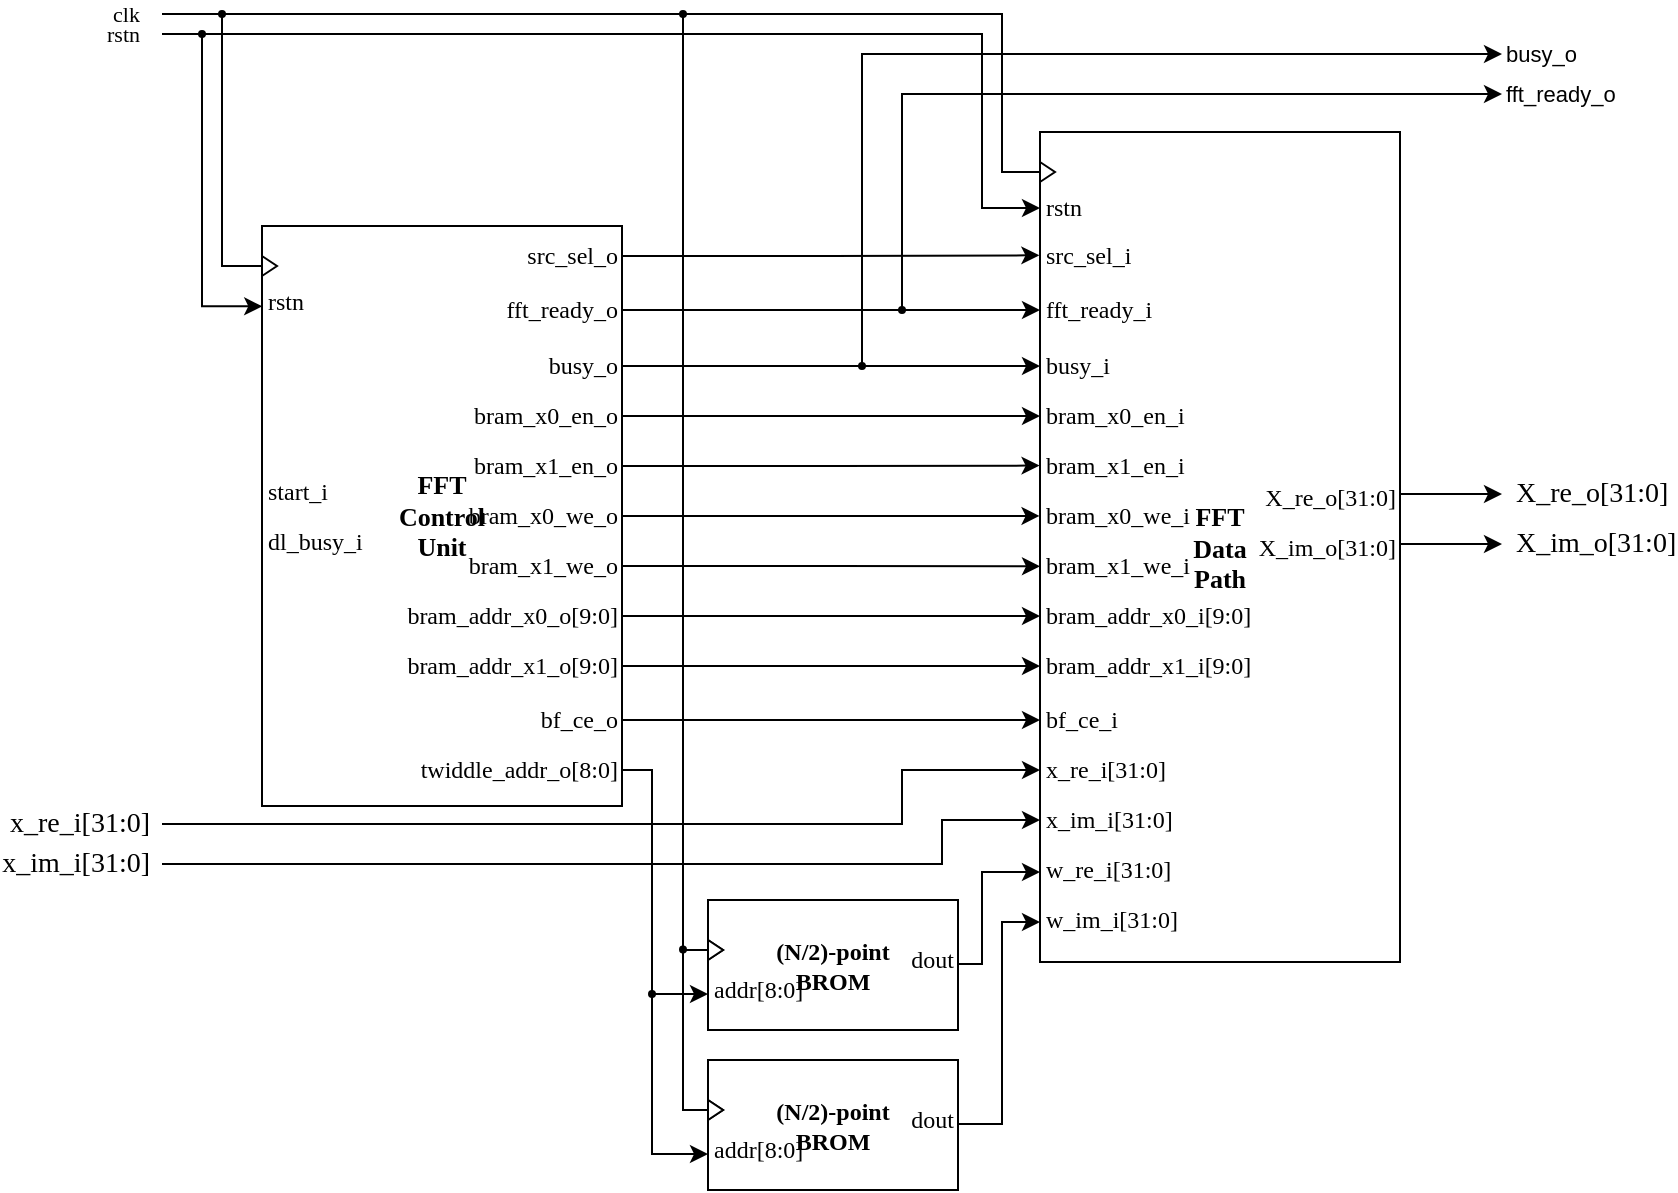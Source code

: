 <mxfile version="25.0.3">
  <diagram name="Page-1" id="Juiqj6YkxCS37qnOwY-p">
    <mxGraphModel dx="1195" dy="638" grid="1" gridSize="5" guides="1" tooltips="1" connect="1" arrows="1" fold="1" page="1" pageScale="1" pageWidth="850" pageHeight="1100" math="0" shadow="0">
      <root>
        <mxCell id="0" />
        <mxCell id="1" parent="0" />
        <mxCell id="6dm7ZZ2Ce49l9A71G7zG-19" value="clk" style="endArrow=none;html=1;rounded=0;align=right;fontFamily=NewsGotT;" parent="1" edge="1">
          <mxGeometry x="-1" y="-10" width="50" height="50" relative="1" as="geometry">
            <mxPoint x="90" y="40" as="sourcePoint" />
            <mxPoint x="400" y="40" as="targetPoint" />
            <mxPoint x="-10" y="-10" as="offset" />
          </mxGeometry>
        </mxCell>
        <mxCell id="6dm7ZZ2Ce49l9A71G7zG-20" value="rstn" style="endArrow=none;html=1;rounded=0;align=right;labelBackgroundColor=none;fontFamily=NewsGotT;" parent="1" edge="1">
          <mxGeometry x="-1" y="-10" width="50" height="50" relative="1" as="geometry">
            <mxPoint x="90" y="50" as="sourcePoint" />
            <mxPoint x="390" y="50" as="targetPoint" />
            <mxPoint x="-10" y="-10" as="offset" />
          </mxGeometry>
        </mxCell>
        <mxCell id="6dm7ZZ2Ce49l9A71G7zG-23" value="" style="endArrow=classic;html=1;rounded=0;edgeStyle=orthogonalEdgeStyle;startArrow=oval;startFill=1;startSize=3;entryX=0.004;entryY=0.607;entryDx=0;entryDy=0;entryPerimeter=0;endFill=1;" parent="1" target="GUa0Qi7QkAxoq6VWGlQY-3" edge="1">
          <mxGeometry width="50" height="50" relative="1" as="geometry">
            <mxPoint x="110" y="50" as="sourcePoint" />
            <mxPoint x="135.05" y="135.24" as="targetPoint" />
            <Array as="points">
              <mxPoint x="110" y="186" />
            </Array>
          </mxGeometry>
        </mxCell>
        <mxCell id="GUa0Qi7QkAxoq6VWGlQY-2" value="&lt;div&gt;&lt;span&gt;FFT&lt;/span&gt;&lt;/div&gt;&lt;div&gt;&lt;span&gt;Control&lt;/span&gt;&lt;/div&gt;&lt;div&gt;&lt;span&gt;Unit&lt;br&gt;&lt;/span&gt;&lt;/div&gt;" style="rounded=0;whiteSpace=wrap;html=1;fontFamily=NewsGotT;fontSize=13;fontStyle=1" vertex="1" parent="1">
          <mxGeometry x="140" y="146" width="180" height="290" as="geometry" />
        </mxCell>
        <mxCell id="GUa0Qi7QkAxoq6VWGlQY-3" value="rstn" style="text;html=1;align=left;verticalAlign=middle;resizable=0;points=[];autosize=1;strokeColor=none;fillColor=none;spacing=0;fontFamily=NewsGotT;spacingLeft=3;spacingRight=-10;spacingBottom=-2;spacingTop=-2;" vertex="1" parent="1">
          <mxGeometry x="140" y="174" width="30" height="20" as="geometry" />
        </mxCell>
        <mxCell id="GUa0Qi7QkAxoq6VWGlQY-4" value="start_i" style="text;html=1;align=left;verticalAlign=middle;resizable=0;points=[];autosize=1;strokeColor=none;fillColor=none;spacing=0;fontFamily=NewsGotT;spacingLeft=3;spacingRight=-10;spacingBottom=-2;spacingTop=-2;" vertex="1" parent="1">
          <mxGeometry x="140" y="268.5" width="35" height="20" as="geometry" />
        </mxCell>
        <mxCell id="GUa0Qi7QkAxoq6VWGlQY-5" value="dl_busy_i" style="text;html=1;align=left;verticalAlign=middle;resizable=0;points=[];autosize=1;strokeColor=none;fillColor=none;spacing=0;fontFamily=NewsGotT;spacingLeft=3;spacingRight=-10;spacingBottom=-2;spacingTop=-2;" vertex="1" parent="1">
          <mxGeometry x="140" y="293.5" width="50" height="20" as="geometry" />
        </mxCell>
        <mxCell id="GUa0Qi7QkAxoq6VWGlQY-8" value="" style="triangle;whiteSpace=wrap;html=1;fontFamily=NewsGotT;movable=1;resizable=1;rotatable=1;deletable=1;editable=1;locked=0;connectable=1;container=0;points=[[0,0.5,0,0,0]];" vertex="1" parent="1">
          <mxGeometry x="140" y="161" width="7.5" height="10" as="geometry" />
        </mxCell>
        <mxCell id="GUa0Qi7QkAxoq6VWGlQY-9" value="src_sel_o" style="text;html=1;align=right;verticalAlign=middle;resizable=0;points=[];autosize=1;strokeColor=none;fillColor=none;fontFamily=NewsGotT;fontSize=12;fontColor=default;spacing=0;spacingRight=3;spacingLeft=-9;spacingBottom=-2;spacingTop=-2;" vertex="1" parent="1">
          <mxGeometry x="270" y="151" width="50" height="20" as="geometry" />
        </mxCell>
        <mxCell id="GUa0Qi7QkAxoq6VWGlQY-10" value="fft_ready_o" style="text;html=1;align=right;verticalAlign=middle;resizable=0;points=[];autosize=1;strokeColor=none;fillColor=none;fontFamily=NewsGotT;fontSize=12;fontColor=default;spacing=0;spacingRight=3;spacingLeft=-9;spacingBottom=-2;spacingTop=-2;" vertex="1" parent="1">
          <mxGeometry x="265" y="178" width="55" height="20" as="geometry" />
        </mxCell>
        <mxCell id="GUa0Qi7QkAxoq6VWGlQY-11" value="busy_o" style="text;html=1;align=right;verticalAlign=middle;resizable=0;points=[];autosize=1;strokeColor=none;fillColor=none;fontFamily=NewsGotT;fontSize=12;fontColor=default;spacing=0;spacingRight=3;spacingLeft=-9;spacingBottom=-2;spacingTop=-2;" vertex="1" parent="1">
          <mxGeometry x="280" y="206" width="40" height="20" as="geometry" />
        </mxCell>
        <mxCell id="GUa0Qi7QkAxoq6VWGlQY-55" style="edgeStyle=orthogonalEdgeStyle;rounded=0;orthogonalLoop=1;jettySize=auto;html=1;fontFamily=NewsGotT;fontSize=14;fontColor=default;fontStyle=1;" edge="1" parent="1" source="GUa0Qi7QkAxoq6VWGlQY-12" target="GUa0Qi7QkAxoq6VWGlQY-35">
          <mxGeometry relative="1" as="geometry" />
        </mxCell>
        <mxCell id="GUa0Qi7QkAxoq6VWGlQY-12" value="bram_addr_x0_o[9:0]" style="text;html=1;align=right;verticalAlign=middle;resizable=0;points=[];autosize=1;strokeColor=none;fillColor=none;fontFamily=NewsGotT;fontSize=12;fontColor=default;spacing=0;spacingRight=3;spacingLeft=-9;spacingBottom=-2;spacingTop=-2;" vertex="1" parent="1">
          <mxGeometry x="215" y="331" width="105" height="20" as="geometry" />
        </mxCell>
        <mxCell id="GUa0Qi7QkAxoq6VWGlQY-56" style="edgeStyle=orthogonalEdgeStyle;rounded=0;orthogonalLoop=1;jettySize=auto;html=1;fontFamily=NewsGotT;fontSize=14;fontColor=default;fontStyle=1;" edge="1" parent="1" source="GUa0Qi7QkAxoq6VWGlQY-13" target="GUa0Qi7QkAxoq6VWGlQY-36">
          <mxGeometry relative="1" as="geometry" />
        </mxCell>
        <mxCell id="GUa0Qi7QkAxoq6VWGlQY-13" value="bram_addr_x1_o[9:0]" style="text;html=1;align=right;verticalAlign=middle;resizable=0;points=[];autosize=1;strokeColor=none;fillColor=none;fontFamily=NewsGotT;fontSize=12;fontColor=default;spacing=0;spacingRight=3;spacingLeft=-9;spacingBottom=-2;spacingTop=-2;" vertex="1" parent="1">
          <mxGeometry x="215" y="356" width="105" height="20" as="geometry" />
        </mxCell>
        <mxCell id="GUa0Qi7QkAxoq6VWGlQY-14" value="bram_x0_en_o" style="text;html=1;align=right;verticalAlign=middle;resizable=0;points=[];autosize=1;strokeColor=none;fillColor=none;fontFamily=NewsGotT;fontSize=12;fontColor=default;spacing=0;spacingRight=3;spacingLeft=-9;spacingBottom=-2;spacingTop=-2;" vertex="1" parent="1">
          <mxGeometry x="245" y="231" width="75" height="20" as="geometry" />
        </mxCell>
        <mxCell id="GUa0Qi7QkAxoq6VWGlQY-15" value="bram_x1_en_o" style="text;html=1;align=right;verticalAlign=middle;resizable=0;points=[];autosize=1;strokeColor=none;fillColor=none;fontFamily=NewsGotT;fontSize=12;fontColor=default;spacing=0;spacingRight=3;spacingLeft=-9;spacingBottom=-2;spacingTop=-2;" vertex="1" parent="1">
          <mxGeometry x="245" y="256" width="75" height="20" as="geometry" />
        </mxCell>
        <mxCell id="GUa0Qi7QkAxoq6VWGlQY-16" value="bram_x1_we_o" style="text;html=1;align=right;verticalAlign=middle;resizable=0;points=[];autosize=1;strokeColor=none;fillColor=none;fontFamily=NewsGotT;fontSize=12;fontColor=default;spacing=0;spacingRight=3;spacingLeft=-9;spacingBottom=-2;spacingTop=-2;" vertex="1" parent="1">
          <mxGeometry x="245" y="306" width="75" height="20" as="geometry" />
        </mxCell>
        <mxCell id="GUa0Qi7QkAxoq6VWGlQY-17" value="bram_x0_we_o" style="text;html=1;align=right;verticalAlign=middle;resizable=0;points=[];autosize=1;strokeColor=none;fillColor=none;fontFamily=NewsGotT;fontSize=12;fontColor=default;spacing=0;spacingRight=3;spacingLeft=-9;spacingBottom=-2;spacingTop=-2;" vertex="1" parent="1">
          <mxGeometry x="245" y="281" width="75" height="20" as="geometry" />
        </mxCell>
        <mxCell id="GUa0Qi7QkAxoq6VWGlQY-57" style="edgeStyle=orthogonalEdgeStyle;rounded=0;orthogonalLoop=1;jettySize=auto;html=1;fontFamily=NewsGotT;fontSize=14;fontColor=default;fontStyle=1;" edge="1" parent="1" source="GUa0Qi7QkAxoq6VWGlQY-18" target="GUa0Qi7QkAxoq6VWGlQY-41">
          <mxGeometry relative="1" as="geometry" />
        </mxCell>
        <mxCell id="GUa0Qi7QkAxoq6VWGlQY-18" value="bf_ce_o" style="text;html=1;align=right;verticalAlign=middle;resizable=0;points=[];autosize=1;strokeColor=none;fillColor=none;fontFamily=NewsGotT;fontSize=12;fontColor=default;spacing=0;spacingRight=3;spacingLeft=-9;spacingBottom=-2;spacingTop=-2;" vertex="1" parent="1">
          <mxGeometry x="275" y="383" width="45" height="20" as="geometry" />
        </mxCell>
        <mxCell id="GUa0Qi7QkAxoq6VWGlQY-91" style="edgeStyle=orthogonalEdgeStyle;shape=connector;rounded=0;orthogonalLoop=1;jettySize=auto;html=1;strokeColor=default;align=left;verticalAlign=middle;fontFamily=NewsGotT;fontSize=14;fontColor=default;fontStyle=0;labelBackgroundColor=default;endArrow=classic;" edge="1" parent="1" source="GUa0Qi7QkAxoq6VWGlQY-19" target="GUa0Qi7QkAxoq6VWGlQY-83">
          <mxGeometry relative="1" as="geometry">
            <Array as="points">
              <mxPoint x="335" y="418" />
              <mxPoint x="335" y="610" />
            </Array>
          </mxGeometry>
        </mxCell>
        <mxCell id="GUa0Qi7QkAxoq6VWGlQY-19" value="twiddle_addr_o[8:0]" style="text;html=1;align=right;verticalAlign=middle;resizable=0;points=[];autosize=1;strokeColor=none;fillColor=none;fontFamily=NewsGotT;fontSize=12;fontColor=default;spacing=0;spacingRight=3;spacingLeft=-9;spacingBottom=-2;spacingTop=-2;" vertex="1" parent="1">
          <mxGeometry x="225" y="408" width="95" height="20" as="geometry" />
        </mxCell>
        <mxCell id="GUa0Qi7QkAxoq6VWGlQY-24" value="" style="endArrow=none;html=1;rounded=0;entryX=0;entryY=0.5;entryDx=0;entryDy=0;entryPerimeter=0;edgeStyle=orthogonalEdgeStyle;startArrow=oval;startFill=1;startSize=3;" edge="1" parent="1" target="GUa0Qi7QkAxoq6VWGlQY-8">
          <mxGeometry width="50" height="50" relative="1" as="geometry">
            <mxPoint x="120" y="40" as="sourcePoint" />
            <mxPoint x="135" y="115" as="targetPoint" />
            <Array as="points">
              <mxPoint x="120" y="166" />
            </Array>
          </mxGeometry>
        </mxCell>
        <mxCell id="GUa0Qi7QkAxoq6VWGlQY-27" value="&lt;div&gt;&lt;span&gt;FFT&lt;/span&gt;&lt;/div&gt;&lt;div&gt;Data&lt;/div&gt;&lt;div&gt;Path&lt;br&gt;&lt;/div&gt;" style="rounded=0;whiteSpace=wrap;html=1;fontFamily=NewsGotT;fontSize=13;fontStyle=1" vertex="1" parent="1">
          <mxGeometry x="529" y="99" width="180" height="415" as="geometry" />
        </mxCell>
        <mxCell id="GUa0Qi7QkAxoq6VWGlQY-28" value="rstn" style="text;html=1;align=left;verticalAlign=middle;resizable=0;points=[];autosize=1;strokeColor=none;fillColor=none;spacing=0;fontFamily=NewsGotT;spacingLeft=3;spacingRight=-10;spacingBottom=-2;spacingTop=-2;" vertex="1" parent="1">
          <mxGeometry x="529" y="127" width="30" height="20" as="geometry" />
        </mxCell>
        <mxCell id="GUa0Qi7QkAxoq6VWGlQY-31" value="" style="triangle;whiteSpace=wrap;html=1;fontFamily=NewsGotT;movable=1;resizable=1;rotatable=1;deletable=1;editable=1;locked=0;connectable=1;container=0;points=[[0,0.5,0,0,0]];" vertex="1" parent="1">
          <mxGeometry x="529" y="114" width="7.5" height="10" as="geometry" />
        </mxCell>
        <mxCell id="GUa0Qi7QkAxoq6VWGlQY-32" value="src_sel_i" style="text;html=1;align=left;verticalAlign=middle;resizable=0;points=[];autosize=1;strokeColor=none;fillColor=none;fontFamily=NewsGotT;fontSize=12;fontColor=default;spacing=0;spacingRight=-9;spacingLeft=3;spacingBottom=-2;spacingTop=-2;" vertex="1" parent="1">
          <mxGeometry x="529" y="151" width="45" height="20" as="geometry" />
        </mxCell>
        <mxCell id="GUa0Qi7QkAxoq6VWGlQY-33" value="fft_ready_i" style="text;html=1;align=left;verticalAlign=middle;resizable=0;points=[];autosize=1;strokeColor=none;fillColor=none;fontFamily=NewsGotT;fontSize=12;fontColor=default;spacing=0;spacingRight=-9;spacingLeft=3;spacingBottom=-2;spacingTop=-2;" vertex="1" parent="1">
          <mxGeometry x="529" y="178" width="55" height="20" as="geometry" />
        </mxCell>
        <mxCell id="GUa0Qi7QkAxoq6VWGlQY-34" value="busy_i" style="text;html=1;align=left;verticalAlign=middle;resizable=0;points=[];autosize=1;strokeColor=none;fillColor=none;fontFamily=NewsGotT;fontSize=12;fontColor=default;spacing=0;spacingRight=-9;spacingLeft=3;spacingBottom=-2;spacingTop=-2;" vertex="1" parent="1">
          <mxGeometry x="529" y="206" width="40" height="20" as="geometry" />
        </mxCell>
        <mxCell id="GUa0Qi7QkAxoq6VWGlQY-35" value="bram_addr_x0_i[9:0]" style="text;html=1;align=left;verticalAlign=middle;resizable=0;points=[];autosize=1;strokeColor=none;fillColor=none;fontFamily=NewsGotT;fontSize=12;fontColor=default;spacing=0;spacingRight=-9;spacingLeft=3;spacingBottom=-2;spacingTop=-2;" vertex="1" parent="1">
          <mxGeometry x="529" y="331" width="105" height="20" as="geometry" />
        </mxCell>
        <mxCell id="GUa0Qi7QkAxoq6VWGlQY-36" value="bram_addr_x1_i[9:0]" style="text;html=1;align=left;verticalAlign=middle;resizable=0;points=[];autosize=1;strokeColor=none;fillColor=none;fontFamily=NewsGotT;fontSize=12;fontColor=default;spacing=0;spacingRight=-9;spacingLeft=3;spacingBottom=-2;spacingTop=-2;" vertex="1" parent="1">
          <mxGeometry x="529" y="356" width="105" height="20" as="geometry" />
        </mxCell>
        <mxCell id="GUa0Qi7QkAxoq6VWGlQY-37" value="bram_x0_en_i" style="text;html=1;align=left;verticalAlign=middle;resizable=0;points=[];autosize=1;strokeColor=none;fillColor=none;fontFamily=NewsGotT;fontSize=12;fontColor=default;spacing=0;spacingRight=-9;spacingLeft=3;spacingBottom=-2;spacingTop=-2;" vertex="1" parent="1">
          <mxGeometry x="529" y="231" width="75" height="20" as="geometry" />
        </mxCell>
        <mxCell id="GUa0Qi7QkAxoq6VWGlQY-38" value="bram_x1_en_i" style="text;html=1;align=left;verticalAlign=middle;resizable=0;points=[];autosize=1;strokeColor=none;fillColor=none;fontFamily=NewsGotT;fontSize=12;fontColor=default;spacing=0;spacingRight=-9;spacingLeft=3;spacingBottom=-2;spacingTop=-2;" vertex="1" parent="1">
          <mxGeometry x="529" y="256" width="75" height="20" as="geometry" />
        </mxCell>
        <mxCell id="GUa0Qi7QkAxoq6VWGlQY-39" value="bram_x1_we_i" style="text;html=1;align=left;verticalAlign=middle;resizable=0;points=[];autosize=1;strokeColor=none;fillColor=none;fontFamily=NewsGotT;fontSize=12;fontColor=default;spacing=0;spacingRight=-9;spacingLeft=3;spacingBottom=-2;spacingTop=-2;" vertex="1" parent="1">
          <mxGeometry x="529" y="306" width="75" height="20" as="geometry" />
        </mxCell>
        <mxCell id="GUa0Qi7QkAxoq6VWGlQY-40" value="bram_x0_we_i" style="text;html=1;align=left;verticalAlign=middle;resizable=0;points=[];autosize=1;strokeColor=none;fillColor=none;fontFamily=NewsGotT;fontSize=12;fontColor=default;spacing=0;spacingRight=-9;spacingLeft=3;spacingBottom=-2;spacingTop=-2;" vertex="1" parent="1">
          <mxGeometry x="529" y="281" width="75" height="20" as="geometry" />
        </mxCell>
        <mxCell id="GUa0Qi7QkAxoq6VWGlQY-41" value="bf_ce_i" style="text;html=1;align=left;verticalAlign=middle;resizable=0;points=[];autosize=1;strokeColor=none;fillColor=none;fontFamily=NewsGotT;fontSize=12;fontColor=default;spacing=0;spacingRight=-9;spacingLeft=3;spacingBottom=-2;spacingTop=-2;" vertex="1" parent="1">
          <mxGeometry x="529" y="383" width="40" height="20" as="geometry" />
        </mxCell>
        <mxCell id="GUa0Qi7QkAxoq6VWGlQY-60" value="x_re_i[31:0]" style="edgeStyle=orthogonalEdgeStyle;rounded=0;orthogonalLoop=1;jettySize=auto;html=1;fontFamily=NewsGotT;fontSize=14;fontColor=default;fontStyle=0;align=right;" edge="1" parent="1" target="GUa0Qi7QkAxoq6VWGlQY-43">
          <mxGeometry x="-1" y="-5" relative="1" as="geometry">
            <mxPoint x="90" y="445" as="sourcePoint" />
            <Array as="points">
              <mxPoint x="90" y="445" />
              <mxPoint x="460" y="445" />
              <mxPoint x="460" y="418" />
            </Array>
            <mxPoint x="-5" y="-5" as="offset" />
          </mxGeometry>
        </mxCell>
        <mxCell id="GUa0Qi7QkAxoq6VWGlQY-43" value="x_re_i[31:0]" style="text;html=1;align=left;verticalAlign=middle;resizable=0;points=[];autosize=1;strokeColor=none;fillColor=none;fontFamily=NewsGotT;fontSize=12;fontColor=default;spacing=0;spacingRight=-9;spacingLeft=3;spacingBottom=-2;spacingTop=-2;" vertex="1" parent="1">
          <mxGeometry x="529" y="408" width="60" height="20" as="geometry" />
        </mxCell>
        <mxCell id="GUa0Qi7QkAxoq6VWGlQY-44" value="x_im_i[31:0]" style="text;html=1;align=left;verticalAlign=middle;resizable=0;points=[];autosize=1;strokeColor=none;fillColor=none;fontFamily=NewsGotT;fontSize=12;fontColor=default;spacing=0;spacingRight=-9;spacingLeft=3;spacingBottom=-2;spacingTop=-2;" vertex="1" parent="1">
          <mxGeometry x="529" y="433" width="65" height="20" as="geometry" />
        </mxCell>
        <mxCell id="GUa0Qi7QkAxoq6VWGlQY-45" value="" style="endArrow=none;html=1;rounded=0;entryX=0;entryY=0.5;entryDx=0;entryDy=0;entryPerimeter=0;edgeStyle=orthogonalEdgeStyle;startArrow=none;startFill=0;startSize=3;" edge="1" parent="1" target="GUa0Qi7QkAxoq6VWGlQY-31">
          <mxGeometry width="50" height="50" relative="1" as="geometry">
            <mxPoint x="400" y="40" as="sourcePoint" />
            <mxPoint x="420" y="100" as="targetPoint" />
            <Array as="points">
              <mxPoint x="510" y="40" />
              <mxPoint x="510" y="119" />
            </Array>
          </mxGeometry>
        </mxCell>
        <mxCell id="GUa0Qi7QkAxoq6VWGlQY-46" value="" style="endArrow=classic;html=1;rounded=0;edgeStyle=orthogonalEdgeStyle;startArrow=none;startFill=0;startSize=3;endFill=1;" edge="1" parent="1" target="GUa0Qi7QkAxoq6VWGlQY-28">
          <mxGeometry width="50" height="50" relative="1" as="geometry">
            <mxPoint x="390" y="50" as="sourcePoint" />
            <mxPoint x="420" y="120" as="targetPoint" />
            <Array as="points">
              <mxPoint x="500" y="50" />
              <mxPoint x="500" y="137" />
            </Array>
          </mxGeometry>
        </mxCell>
        <mxCell id="GUa0Qi7QkAxoq6VWGlQY-48" style="edgeStyle=orthogonalEdgeStyle;rounded=0;orthogonalLoop=1;jettySize=auto;html=1;entryX=-0.007;entryY=0.483;entryDx=0;entryDy=0;entryPerimeter=0;fontFamily=NewsGotT;fontSize=14;fontColor=default;fontStyle=1;" edge="1" parent="1" source="GUa0Qi7QkAxoq6VWGlQY-9" target="GUa0Qi7QkAxoq6VWGlQY-32">
          <mxGeometry relative="1" as="geometry" />
        </mxCell>
        <mxCell id="GUa0Qi7QkAxoq6VWGlQY-49" style="edgeStyle=orthogonalEdgeStyle;rounded=0;orthogonalLoop=1;jettySize=auto;html=1;fontFamily=NewsGotT;fontSize=14;fontColor=default;fontStyle=1;" edge="1" parent="1" source="GUa0Qi7QkAxoq6VWGlQY-10" target="GUa0Qi7QkAxoq6VWGlQY-33">
          <mxGeometry relative="1" as="geometry">
            <mxPoint x="420" y="188" as="targetPoint" />
            <Array as="points" />
          </mxGeometry>
        </mxCell>
        <mxCell id="GUa0Qi7QkAxoq6VWGlQY-50" style="edgeStyle=orthogonalEdgeStyle;rounded=0;orthogonalLoop=1;jettySize=auto;html=1;fontFamily=NewsGotT;fontSize=14;fontColor=default;fontStyle=1;" edge="1" parent="1" source="GUa0Qi7QkAxoq6VWGlQY-11" target="GUa0Qi7QkAxoq6VWGlQY-34">
          <mxGeometry relative="1" as="geometry" />
        </mxCell>
        <mxCell id="GUa0Qi7QkAxoq6VWGlQY-51" style="edgeStyle=orthogonalEdgeStyle;rounded=0;orthogonalLoop=1;jettySize=auto;html=1;fontFamily=NewsGotT;fontSize=14;fontColor=default;fontStyle=1;" edge="1" parent="1" source="GUa0Qi7QkAxoq6VWGlQY-14" target="GUa0Qi7QkAxoq6VWGlQY-37">
          <mxGeometry relative="1" as="geometry" />
        </mxCell>
        <mxCell id="GUa0Qi7QkAxoq6VWGlQY-52" style="edgeStyle=orthogonalEdgeStyle;rounded=0;orthogonalLoop=1;jettySize=auto;html=1;entryX=-0.003;entryY=0.49;entryDx=0;entryDy=0;entryPerimeter=0;fontFamily=NewsGotT;fontSize=14;fontColor=default;fontStyle=1;" edge="1" parent="1" source="GUa0Qi7QkAxoq6VWGlQY-15" target="GUa0Qi7QkAxoq6VWGlQY-38">
          <mxGeometry relative="1" as="geometry" />
        </mxCell>
        <mxCell id="GUa0Qi7QkAxoq6VWGlQY-53" style="edgeStyle=orthogonalEdgeStyle;rounded=0;orthogonalLoop=1;jettySize=auto;html=1;entryX=-0.003;entryY=0.498;entryDx=0;entryDy=0;entryPerimeter=0;fontFamily=NewsGotT;fontSize=14;fontColor=default;fontStyle=1;" edge="1" parent="1" source="GUa0Qi7QkAxoq6VWGlQY-17" target="GUa0Qi7QkAxoq6VWGlQY-40">
          <mxGeometry relative="1" as="geometry" />
        </mxCell>
        <mxCell id="GUa0Qi7QkAxoq6VWGlQY-54" style="edgeStyle=orthogonalEdgeStyle;rounded=0;orthogonalLoop=1;jettySize=auto;html=1;entryX=0;entryY=0.506;entryDx=0;entryDy=0;entryPerimeter=0;fontFamily=NewsGotT;fontSize=14;fontColor=default;fontStyle=1;" edge="1" parent="1" source="GUa0Qi7QkAxoq6VWGlQY-16" target="GUa0Qi7QkAxoq6VWGlQY-39">
          <mxGeometry relative="1" as="geometry" />
        </mxCell>
        <mxCell id="GUa0Qi7QkAxoq6VWGlQY-61" value="x_im_i[31:0]" style="edgeStyle=orthogonalEdgeStyle;rounded=0;orthogonalLoop=1;jettySize=auto;html=1;fontFamily=NewsGotT;fontSize=14;fontColor=default;fontStyle=0;align=right;" edge="1" parent="1" target="GUa0Qi7QkAxoq6VWGlQY-44">
          <mxGeometry x="-1" y="-5" relative="1" as="geometry">
            <mxPoint x="420" y="468.58" as="targetPoint" />
            <mxPoint x="90" y="465" as="sourcePoint" />
            <mxPoint x="-5" y="-5" as="offset" />
            <Array as="points">
              <mxPoint x="90" y="465" />
              <mxPoint x="480" y="465" />
              <mxPoint x="480" y="443" />
            </Array>
          </mxGeometry>
        </mxCell>
        <mxCell id="GUa0Qi7QkAxoq6VWGlQY-66" value="X_re_o[31:0]" style="edgeStyle=orthogonalEdgeStyle;rounded=0;orthogonalLoop=1;jettySize=auto;html=1;fontFamily=NewsGotT;fontSize=14;fontColor=default;fontStyle=0;align=left;" edge="1" parent="1" source="GUa0Qi7QkAxoq6VWGlQY-62">
          <mxGeometry x="1" y="-5" relative="1" as="geometry">
            <mxPoint x="760" y="280" as="targetPoint" />
            <Array as="points">
              <mxPoint x="735" y="280" />
              <mxPoint x="735" y="280" />
            </Array>
            <mxPoint x="5" y="-5" as="offset" />
          </mxGeometry>
        </mxCell>
        <mxCell id="GUa0Qi7QkAxoq6VWGlQY-62" value="X_re_o[31:0]" style="text;html=1;align=right;verticalAlign=middle;resizable=0;points=[];autosize=1;strokeColor=none;fillColor=none;fontFamily=NewsGotT;fontSize=12;fontColor=default;spacing=0;spacingRight=3;spacingLeft=-9;spacingBottom=-2;spacingTop=-2;" vertex="1" parent="1">
          <mxGeometry x="644" y="271.5" width="65" height="20" as="geometry" />
        </mxCell>
        <mxCell id="GUa0Qi7QkAxoq6VWGlQY-67" value="X_im_o[31:0]" style="edgeStyle=orthogonalEdgeStyle;rounded=0;orthogonalLoop=1;jettySize=auto;html=1;fontFamily=NewsGotT;fontSize=14;fontColor=default;fontStyle=0;align=left;" edge="1" parent="1" source="GUa0Qi7QkAxoq6VWGlQY-63">
          <mxGeometry x="1" y="-5" relative="1" as="geometry">
            <mxPoint x="760" y="305" as="targetPoint" />
            <Array as="points">
              <mxPoint x="725" y="305" />
              <mxPoint x="725" y="305" />
            </Array>
            <mxPoint x="5" y="-5" as="offset" />
          </mxGeometry>
        </mxCell>
        <mxCell id="GUa0Qi7QkAxoq6VWGlQY-63" value="X_im_o[31:0]" style="text;html=1;align=right;verticalAlign=middle;resizable=0;points=[];autosize=1;strokeColor=none;fillColor=none;fontFamily=NewsGotT;fontSize=12;fontColor=default;spacing=0;spacingRight=3;spacingLeft=-9;spacingBottom=-2;spacingTop=-2;" vertex="1" parent="1">
          <mxGeometry x="644" y="296.5" width="65" height="20" as="geometry" />
        </mxCell>
        <mxCell id="GUa0Qi7QkAxoq6VWGlQY-64" value="fft_ready_o" style="endArrow=classic;html=1;rounded=0;edgeStyle=orthogonalEdgeStyle;startArrow=oval;startFill=1;startSize=3;endFill=1;align=left;" edge="1" parent="1">
          <mxGeometry x="1" width="50" height="50" relative="1" as="geometry">
            <mxPoint x="460" y="188" as="sourcePoint" />
            <mxPoint x="760" y="80" as="targetPoint" />
            <Array as="points">
              <mxPoint x="460" y="80" />
              <mxPoint x="760" y="80" />
            </Array>
            <mxPoint as="offset" />
          </mxGeometry>
        </mxCell>
        <mxCell id="GUa0Qi7QkAxoq6VWGlQY-65" value="busy_o" style="endArrow=classic;html=1;rounded=0;edgeStyle=orthogonalEdgeStyle;startArrow=oval;startFill=1;startSize=3;endFill=1;align=left;" edge="1" parent="1">
          <mxGeometry x="1" width="50" height="50" relative="1" as="geometry">
            <mxPoint x="440" y="216" as="sourcePoint" />
            <mxPoint x="760" y="60" as="targetPoint" />
            <Array as="points">
              <mxPoint x="440" y="60" />
              <mxPoint x="740" y="60" />
            </Array>
            <mxPoint as="offset" />
          </mxGeometry>
        </mxCell>
        <mxCell id="GUa0Qi7QkAxoq6VWGlQY-70" value="&lt;b&gt;(N/2)-point&lt;br&gt;BROM&lt;/b&gt;" style="rounded=0;whiteSpace=wrap;html=1;fontFamily=NewsGotT;verticalAlign=middle;" vertex="1" parent="1">
          <mxGeometry x="363" y="483" width="125" height="65" as="geometry" />
        </mxCell>
        <mxCell id="GUa0Qi7QkAxoq6VWGlQY-72" value="" style="triangle;whiteSpace=wrap;html=1;fontFamily=NewsGotT;movable=1;resizable=1;rotatable=1;deletable=1;editable=1;locked=0;connectable=1;container=0;points=[];" vertex="1" parent="1">
          <mxGeometry x="363" y="503" width="7.5" height="10" as="geometry" />
        </mxCell>
        <mxCell id="GUa0Qi7QkAxoq6VWGlQY-75" value="addr[8:0]" style="text;html=1;align=left;verticalAlign=middle;resizable=0;points=[];autosize=1;strokeColor=none;fillColor=none;fontFamily=NewsGotT;fontSize=12;fontColor=default;spacing=0;spacingLeft=3;spacingRight=-10;spacingBottom=-2;spacingTop=-2;" vertex="1" parent="1">
          <mxGeometry x="363" y="518" width="45" height="20" as="geometry" />
        </mxCell>
        <mxCell id="GUa0Qi7QkAxoq6VWGlQY-77" value="" style="triangle;whiteSpace=wrap;html=1;fontFamily=NewsGotT;movable=1;resizable=1;rotatable=1;deletable=1;editable=1;locked=0;connectable=1;container=0;points=[[0,0.5,0,0,0]];" vertex="1" parent="1">
          <mxGeometry x="363" y="503" width="7.5" height="10" as="geometry" />
        </mxCell>
        <mxCell id="GUa0Qi7QkAxoq6VWGlQY-86" style="edgeStyle=orthogonalEdgeStyle;shape=connector;rounded=0;orthogonalLoop=1;jettySize=auto;html=1;strokeColor=default;align=left;verticalAlign=middle;fontFamily=NewsGotT;fontSize=14;fontColor=default;fontStyle=0;labelBackgroundColor=default;endArrow=classic;" edge="1" parent="1" source="GUa0Qi7QkAxoq6VWGlQY-78" target="GUa0Qi7QkAxoq6VWGlQY-79">
          <mxGeometry relative="1" as="geometry">
            <Array as="points">
              <mxPoint x="500" y="515" />
              <mxPoint x="500" y="469" />
            </Array>
          </mxGeometry>
        </mxCell>
        <mxCell id="GUa0Qi7QkAxoq6VWGlQY-78" value="dout" style="text;html=1;align=right;verticalAlign=middle;resizable=0;points=[];autosize=1;strokeColor=none;fillColor=none;fontFamily=NewsGotT;fontSize=12;fontColor=default;spacing=0;spacingRight=3;spacingLeft=-9;spacingBottom=-2;spacingTop=-2;" vertex="1" parent="1">
          <mxGeometry x="463" y="503" width="25" height="20" as="geometry" />
        </mxCell>
        <mxCell id="GUa0Qi7QkAxoq6VWGlQY-79" value="w_re_i[31:0]" style="text;html=1;align=left;verticalAlign=middle;resizable=0;points=[];autosize=1;strokeColor=none;fillColor=none;fontFamily=NewsGotT;fontSize=12;fontColor=default;spacing=0;spacingRight=-9;spacingLeft=3;spacingBottom=-2;spacingTop=-2;" vertex="1" parent="1">
          <mxGeometry x="529" y="458" width="65" height="20" as="geometry" />
        </mxCell>
        <mxCell id="GUa0Qi7QkAxoq6VWGlQY-80" value="w_im_i[31:0]" style="text;html=1;align=left;verticalAlign=middle;resizable=0;points=[];autosize=1;strokeColor=none;fillColor=none;fontFamily=NewsGotT;fontSize=12;fontColor=default;spacing=0;spacingRight=-9;spacingLeft=3;spacingBottom=-2;spacingTop=-2;" vertex="1" parent="1">
          <mxGeometry x="529" y="483" width="65" height="20" as="geometry" />
        </mxCell>
        <mxCell id="GUa0Qi7QkAxoq6VWGlQY-81" value="&lt;b&gt;(N/2)-point&lt;br&gt;BROM&lt;/b&gt;" style="rounded=0;whiteSpace=wrap;html=1;fontFamily=NewsGotT;verticalAlign=middle;" vertex="1" parent="1">
          <mxGeometry x="363" y="563" width="125" height="65" as="geometry" />
        </mxCell>
        <mxCell id="GUa0Qi7QkAxoq6VWGlQY-82" value="" style="triangle;whiteSpace=wrap;html=1;fontFamily=NewsGotT;movable=1;resizable=1;rotatable=1;deletable=1;editable=1;locked=0;connectable=1;container=0;points=[];" vertex="1" parent="1">
          <mxGeometry x="363" y="583" width="7.5" height="10" as="geometry" />
        </mxCell>
        <mxCell id="GUa0Qi7QkAxoq6VWGlQY-83" value="addr[8:0]" style="text;html=1;align=left;verticalAlign=middle;resizable=0;points=[];autosize=1;strokeColor=none;fillColor=none;fontFamily=NewsGotT;fontSize=12;fontColor=default;spacing=0;spacingLeft=3;spacingRight=-10;spacingBottom=-2;spacingTop=-2;" vertex="1" parent="1">
          <mxGeometry x="363" y="598" width="45" height="20" as="geometry" />
        </mxCell>
        <mxCell id="GUa0Qi7QkAxoq6VWGlQY-84" value="" style="triangle;whiteSpace=wrap;html=1;fontFamily=NewsGotT;movable=1;resizable=1;rotatable=1;deletable=1;editable=1;locked=0;connectable=1;container=0;points=[[0,0.5,0,0,0]];" vertex="1" parent="1">
          <mxGeometry x="363" y="583" width="7.5" height="10" as="geometry" />
        </mxCell>
        <mxCell id="GUa0Qi7QkAxoq6VWGlQY-87" style="edgeStyle=orthogonalEdgeStyle;shape=connector;rounded=0;orthogonalLoop=1;jettySize=auto;html=1;strokeColor=default;align=left;verticalAlign=middle;fontFamily=NewsGotT;fontSize=14;fontColor=default;fontStyle=0;labelBackgroundColor=default;endArrow=classic;" edge="1" parent="1" source="GUa0Qi7QkAxoq6VWGlQY-85" target="GUa0Qi7QkAxoq6VWGlQY-80">
          <mxGeometry relative="1" as="geometry">
            <Array as="points">
              <mxPoint x="510" y="595" />
              <mxPoint x="510" y="494" />
            </Array>
          </mxGeometry>
        </mxCell>
        <mxCell id="GUa0Qi7QkAxoq6VWGlQY-85" value="dout" style="text;html=1;align=right;verticalAlign=middle;resizable=0;points=[];autosize=1;strokeColor=none;fillColor=none;fontFamily=NewsGotT;fontSize=12;fontColor=default;spacing=0;spacingRight=3;spacingLeft=-9;spacingBottom=-2;spacingTop=-2;" vertex="1" parent="1">
          <mxGeometry x="463" y="583" width="25" height="20" as="geometry" />
        </mxCell>
        <mxCell id="GUa0Qi7QkAxoq6VWGlQY-92" value="" style="endArrow=none;html=1;rounded=0;entryX=0;entryY=0.5;entryDx=0;entryDy=0;entryPerimeter=0;edgeStyle=orthogonalEdgeStyle;startArrow=oval;startFill=1;startSize=3;" edge="1" parent="1" target="GUa0Qi7QkAxoq6VWGlQY-77">
          <mxGeometry width="50" height="50" relative="1" as="geometry">
            <mxPoint x="350.5" y="40" as="sourcePoint" />
            <mxPoint x="370.5" y="166" as="targetPoint" />
            <Array as="points">
              <mxPoint x="351" y="508" />
            </Array>
          </mxGeometry>
        </mxCell>
        <mxCell id="GUa0Qi7QkAxoq6VWGlQY-93" value="" style="endArrow=none;html=1;rounded=0;entryX=0;entryY=0.5;entryDx=0;entryDy=0;entryPerimeter=0;edgeStyle=orthogonalEdgeStyle;startArrow=oval;startFill=1;startSize=3;" edge="1" parent="1" target="GUa0Qi7QkAxoq6VWGlQY-84">
          <mxGeometry width="50" height="50" relative="1" as="geometry">
            <mxPoint x="350.5" y="507.81" as="sourcePoint" />
            <mxPoint x="370.5" y="633.81" as="targetPoint" />
            <Array as="points">
              <mxPoint x="351" y="588" />
            </Array>
          </mxGeometry>
        </mxCell>
        <mxCell id="GUa0Qi7QkAxoq6VWGlQY-94" value="" style="endArrow=classic;html=1;rounded=0;edgeStyle=orthogonalEdgeStyle;startArrow=oval;startFill=1;startSize=3;endFill=1;" edge="1" parent="1" target="GUa0Qi7QkAxoq6VWGlQY-75">
          <mxGeometry width="50" height="50" relative="1" as="geometry">
            <mxPoint x="335" y="530" as="sourcePoint" />
            <mxPoint x="365" y="666" as="targetPoint" />
            <Array as="points">
              <mxPoint x="350" y="530" />
              <mxPoint x="350" y="530" />
            </Array>
          </mxGeometry>
        </mxCell>
      </root>
    </mxGraphModel>
  </diagram>
</mxfile>
